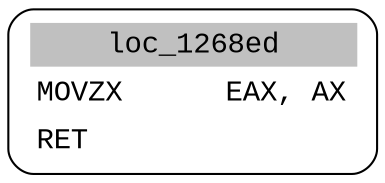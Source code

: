 digraph asm_graph {
1941 [
shape="Mrecord" fontname="Courier New"label =<<table border="0" cellborder="0" cellpadding="3"><tr><td align="center" colspan="2" bgcolor="grey">loc_1268ed</td></tr><tr><td align="left">MOVZX      EAX, AX</td></tr><tr><td align="left">RET        </td></tr></table>> ];
}